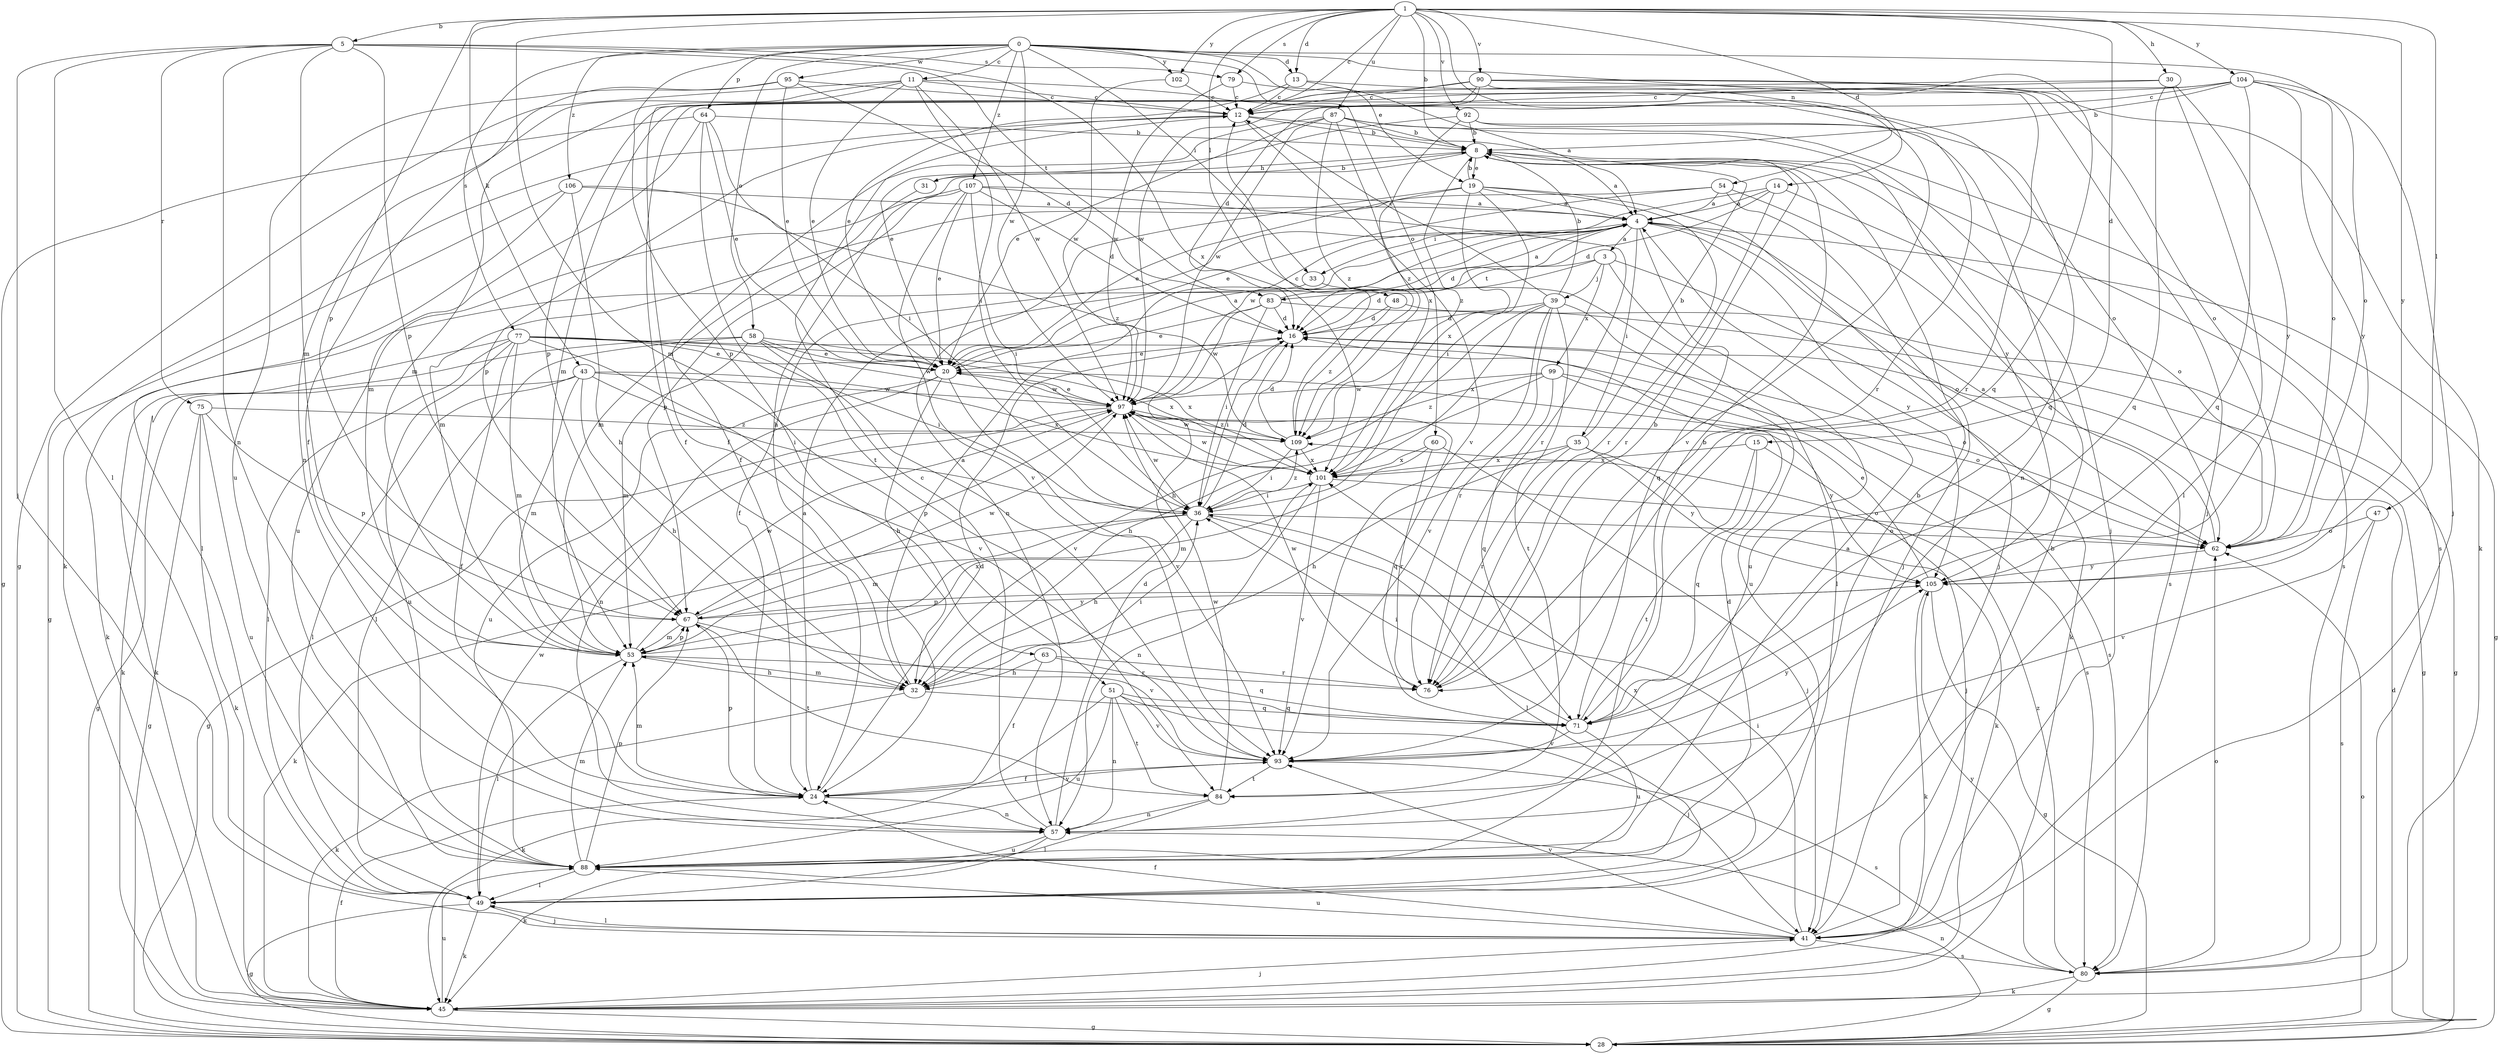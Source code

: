 strict digraph  {
0;
1;
3;
4;
5;
8;
11;
12;
13;
14;
15;
16;
19;
20;
24;
28;
30;
31;
32;
33;
35;
36;
39;
41;
43;
45;
47;
48;
49;
51;
53;
54;
57;
58;
60;
62;
63;
64;
67;
71;
75;
76;
77;
79;
80;
83;
84;
87;
88;
90;
92;
93;
95;
97;
99;
101;
102;
104;
105;
106;
107;
109;
0 -> 11  [label=c];
0 -> 13  [label=d];
0 -> 19  [label=e];
0 -> 33  [label=i];
0 -> 58  [label=o];
0 -> 60  [label=o];
0 -> 62  [label=o];
0 -> 63  [label=p];
0 -> 64  [label=p];
0 -> 71  [label=q];
0 -> 77  [label=s];
0 -> 95  [label=w];
0 -> 97  [label=w];
0 -> 102  [label=y];
0 -> 106  [label=z];
0 -> 107  [label=z];
1 -> 5  [label=b];
1 -> 8  [label=b];
1 -> 12  [label=c];
1 -> 13  [label=d];
1 -> 14  [label=d];
1 -> 15  [label=d];
1 -> 30  [label=h];
1 -> 43  [label=k];
1 -> 47  [label=l];
1 -> 48  [label=l];
1 -> 51  [label=m];
1 -> 54  [label=n];
1 -> 67  [label=p];
1 -> 79  [label=s];
1 -> 87  [label=u];
1 -> 90  [label=v];
1 -> 92  [label=v];
1 -> 102  [label=y];
1 -> 104  [label=y];
1 -> 105  [label=y];
3 -> 16  [label=d];
3 -> 39  [label=j];
3 -> 45  [label=k];
3 -> 83  [label=t];
3 -> 88  [label=u];
3 -> 99  [label=x];
4 -> 3  [label=a];
4 -> 16  [label=d];
4 -> 24  [label=f];
4 -> 28  [label=g];
4 -> 33  [label=i];
4 -> 35  [label=i];
4 -> 62  [label=o];
4 -> 71  [label=q];
4 -> 105  [label=y];
5 -> 41  [label=j];
5 -> 49  [label=l];
5 -> 53  [label=m];
5 -> 57  [label=n];
5 -> 67  [label=p];
5 -> 75  [label=r];
5 -> 79  [label=s];
5 -> 83  [label=t];
5 -> 101  [label=x];
8 -> 4  [label=a];
8 -> 19  [label=e];
8 -> 31  [label=h];
8 -> 32  [label=h];
8 -> 80  [label=s];
8 -> 109  [label=z];
11 -> 12  [label=c];
11 -> 20  [label=e];
11 -> 28  [label=g];
11 -> 36  [label=i];
11 -> 53  [label=m];
11 -> 57  [label=n];
11 -> 62  [label=o];
11 -> 97  [label=w];
12 -> 8  [label=b];
12 -> 45  [label=k];
12 -> 67  [label=p];
12 -> 93  [label=v];
12 -> 105  [label=y];
13 -> 4  [label=a];
13 -> 12  [label=c];
13 -> 20  [label=e];
13 -> 71  [label=q];
14 -> 4  [label=a];
14 -> 16  [label=d];
14 -> 62  [label=o];
14 -> 76  [label=r];
14 -> 97  [label=w];
15 -> 41  [label=j];
15 -> 71  [label=q];
15 -> 84  [label=t];
15 -> 101  [label=x];
16 -> 20  [label=e];
16 -> 36  [label=i];
16 -> 62  [label=o];
19 -> 4  [label=a];
19 -> 8  [label=b];
19 -> 20  [label=e];
19 -> 36  [label=i];
19 -> 41  [label=j];
19 -> 57  [label=n];
19 -> 76  [label=r];
19 -> 101  [label=x];
20 -> 4  [label=a];
20 -> 32  [label=h];
20 -> 57  [label=n];
20 -> 88  [label=u];
20 -> 93  [label=v];
20 -> 97  [label=w];
24 -> 4  [label=a];
24 -> 16  [label=d];
24 -> 53  [label=m];
24 -> 57  [label=n];
24 -> 67  [label=p];
24 -> 93  [label=v];
28 -> 16  [label=d];
28 -> 57  [label=n];
28 -> 62  [label=o];
30 -> 12  [label=c];
30 -> 49  [label=l];
30 -> 67  [label=p];
30 -> 71  [label=q];
30 -> 105  [label=y];
31 -> 8  [label=b];
31 -> 53  [label=m];
32 -> 4  [label=a];
32 -> 36  [label=i];
32 -> 45  [label=k];
32 -> 53  [label=m];
32 -> 71  [label=q];
33 -> 45  [label=k];
33 -> 49  [label=l];
35 -> 8  [label=b];
35 -> 32  [label=h];
35 -> 45  [label=k];
35 -> 76  [label=r];
35 -> 101  [label=x];
35 -> 105  [label=y];
36 -> 16  [label=d];
36 -> 32  [label=h];
36 -> 45  [label=k];
36 -> 49  [label=l];
36 -> 53  [label=m];
36 -> 62  [label=o];
36 -> 97  [label=w];
36 -> 109  [label=z];
39 -> 8  [label=b];
39 -> 12  [label=c];
39 -> 16  [label=d];
39 -> 32  [label=h];
39 -> 76  [label=r];
39 -> 84  [label=t];
39 -> 88  [label=u];
39 -> 93  [label=v];
39 -> 101  [label=x];
41 -> 8  [label=b];
41 -> 24  [label=f];
41 -> 36  [label=i];
41 -> 49  [label=l];
41 -> 80  [label=s];
41 -> 88  [label=u];
41 -> 93  [label=v];
43 -> 28  [label=g];
43 -> 32  [label=h];
43 -> 36  [label=i];
43 -> 49  [label=l];
43 -> 53  [label=m];
43 -> 97  [label=w];
43 -> 101  [label=x];
45 -> 24  [label=f];
45 -> 28  [label=g];
45 -> 41  [label=j];
45 -> 88  [label=u];
47 -> 62  [label=o];
47 -> 80  [label=s];
47 -> 93  [label=v];
48 -> 16  [label=d];
48 -> 28  [label=g];
48 -> 109  [label=z];
49 -> 28  [label=g];
49 -> 41  [label=j];
49 -> 45  [label=k];
49 -> 97  [label=w];
49 -> 101  [label=x];
51 -> 41  [label=j];
51 -> 45  [label=k];
51 -> 57  [label=n];
51 -> 71  [label=q];
51 -> 84  [label=t];
51 -> 88  [label=u];
51 -> 93  [label=v];
53 -> 32  [label=h];
53 -> 49  [label=l];
53 -> 67  [label=p];
53 -> 76  [label=r];
53 -> 97  [label=w];
53 -> 101  [label=x];
54 -> 4  [label=a];
54 -> 20  [label=e];
54 -> 41  [label=j];
54 -> 53  [label=m];
54 -> 80  [label=s];
57 -> 8  [label=b];
57 -> 12  [label=c];
57 -> 16  [label=d];
57 -> 45  [label=k];
57 -> 88  [label=u];
58 -> 20  [label=e];
58 -> 45  [label=k];
58 -> 49  [label=l];
58 -> 53  [label=m];
58 -> 93  [label=v];
58 -> 97  [label=w];
58 -> 101  [label=x];
60 -> 41  [label=j];
60 -> 53  [label=m];
60 -> 76  [label=r];
60 -> 101  [label=x];
62 -> 4  [label=a];
62 -> 105  [label=y];
63 -> 24  [label=f];
63 -> 32  [label=h];
63 -> 71  [label=q];
63 -> 76  [label=r];
64 -> 8  [label=b];
64 -> 20  [label=e];
64 -> 28  [label=g];
64 -> 36  [label=i];
64 -> 53  [label=m];
64 -> 84  [label=t];
67 -> 53  [label=m];
67 -> 84  [label=t];
67 -> 93  [label=v];
67 -> 97  [label=w];
67 -> 105  [label=y];
71 -> 8  [label=b];
71 -> 36  [label=i];
71 -> 88  [label=u];
71 -> 93  [label=v];
75 -> 28  [label=g];
75 -> 45  [label=k];
75 -> 67  [label=p];
75 -> 88  [label=u];
75 -> 109  [label=z];
76 -> 8  [label=b];
76 -> 97  [label=w];
77 -> 20  [label=e];
77 -> 24  [label=f];
77 -> 36  [label=i];
77 -> 45  [label=k];
77 -> 49  [label=l];
77 -> 53  [label=m];
77 -> 80  [label=s];
77 -> 88  [label=u];
77 -> 93  [label=v];
77 -> 101  [label=x];
79 -> 12  [label=c];
79 -> 76  [label=r];
79 -> 97  [label=w];
80 -> 28  [label=g];
80 -> 45  [label=k];
80 -> 62  [label=o];
80 -> 105  [label=y];
80 -> 109  [label=z];
83 -> 4  [label=a];
83 -> 16  [label=d];
83 -> 20  [label=e];
83 -> 28  [label=g];
83 -> 36  [label=i];
83 -> 97  [label=w];
84 -> 49  [label=l];
84 -> 57  [label=n];
84 -> 97  [label=w];
87 -> 8  [label=b];
87 -> 20  [label=e];
87 -> 24  [label=f];
87 -> 41  [label=j];
87 -> 80  [label=s];
87 -> 97  [label=w];
87 -> 101  [label=x];
87 -> 109  [label=z];
88 -> 4  [label=a];
88 -> 16  [label=d];
88 -> 49  [label=l];
88 -> 53  [label=m];
88 -> 67  [label=p];
90 -> 12  [label=c];
90 -> 16  [label=d];
90 -> 24  [label=f];
90 -> 41  [label=j];
90 -> 45  [label=k];
90 -> 62  [label=o];
90 -> 76  [label=r];
90 -> 97  [label=w];
92 -> 8  [label=b];
92 -> 20  [label=e];
92 -> 57  [label=n];
92 -> 93  [label=v];
92 -> 109  [label=z];
93 -> 24  [label=f];
93 -> 80  [label=s];
93 -> 84  [label=t];
93 -> 105  [label=y];
95 -> 12  [label=c];
95 -> 16  [label=d];
95 -> 20  [label=e];
95 -> 24  [label=f];
95 -> 88  [label=u];
97 -> 20  [label=e];
97 -> 28  [label=g];
97 -> 67  [label=p];
97 -> 71  [label=q];
97 -> 105  [label=y];
97 -> 109  [label=z];
99 -> 32  [label=h];
99 -> 62  [label=o];
99 -> 71  [label=q];
99 -> 80  [label=s];
99 -> 97  [label=w];
99 -> 109  [label=z];
101 -> 36  [label=i];
101 -> 57  [label=n];
101 -> 62  [label=o];
101 -> 93  [label=v];
101 -> 97  [label=w];
102 -> 12  [label=c];
102 -> 97  [label=w];
104 -> 8  [label=b];
104 -> 12  [label=c];
104 -> 24  [label=f];
104 -> 41  [label=j];
104 -> 53  [label=m];
104 -> 62  [label=o];
104 -> 71  [label=q];
104 -> 105  [label=y];
105 -> 20  [label=e];
105 -> 28  [label=g];
105 -> 45  [label=k];
105 -> 67  [label=p];
106 -> 4  [label=a];
106 -> 28  [label=g];
106 -> 32  [label=h];
106 -> 49  [label=l];
106 -> 109  [label=z];
107 -> 4  [label=a];
107 -> 16  [label=d];
107 -> 20  [label=e];
107 -> 36  [label=i];
107 -> 67  [label=p];
107 -> 76  [label=r];
107 -> 88  [label=u];
107 -> 93  [label=v];
109 -> 12  [label=c];
109 -> 16  [label=d];
109 -> 36  [label=i];
109 -> 97  [label=w];
109 -> 101  [label=x];
}
